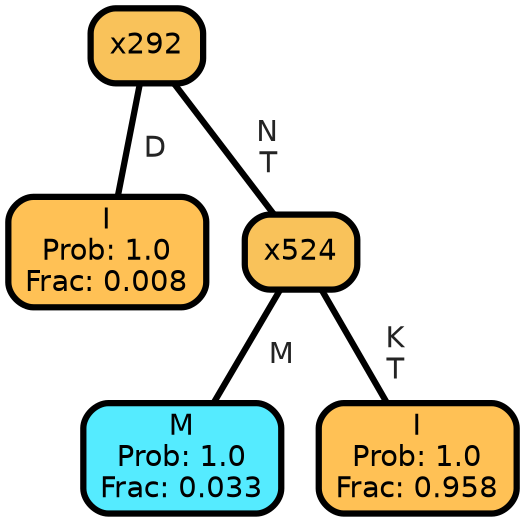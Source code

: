 graph Tree {
node [shape=box, style="filled, rounded",color="black",penwidth="3",fontcolor="black",                 fontname=helvetica] ;
graph [ranksep="0 equally", splines=straight,                 bgcolor=transparent, dpi=200] ;
edge [fontname=helvetica, fontweight=bold,fontcolor=grey14,color=black] ;
0 [label="I
Prob: 1.0
Frac: 0.008", fillcolor="#ffc155"] ;
1 [label="x292", fillcolor="#f9c25a"] ;
2 [label="M
Prob: 1.0
Frac: 0.033", fillcolor="#55ebff"] ;
3 [label="x524", fillcolor="#f9c25a"] ;
4 [label="I
Prob: 1.0
Frac: 0.958", fillcolor="#ffc155"] ;
1 -- 0 [label=" D",penwidth=3] ;
1 -- 3 [label=" N\n T",penwidth=3] ;
3 -- 2 [label=" M",penwidth=3] ;
3 -- 4 [label=" K\n T",penwidth=3] ;
{rank = same;}}